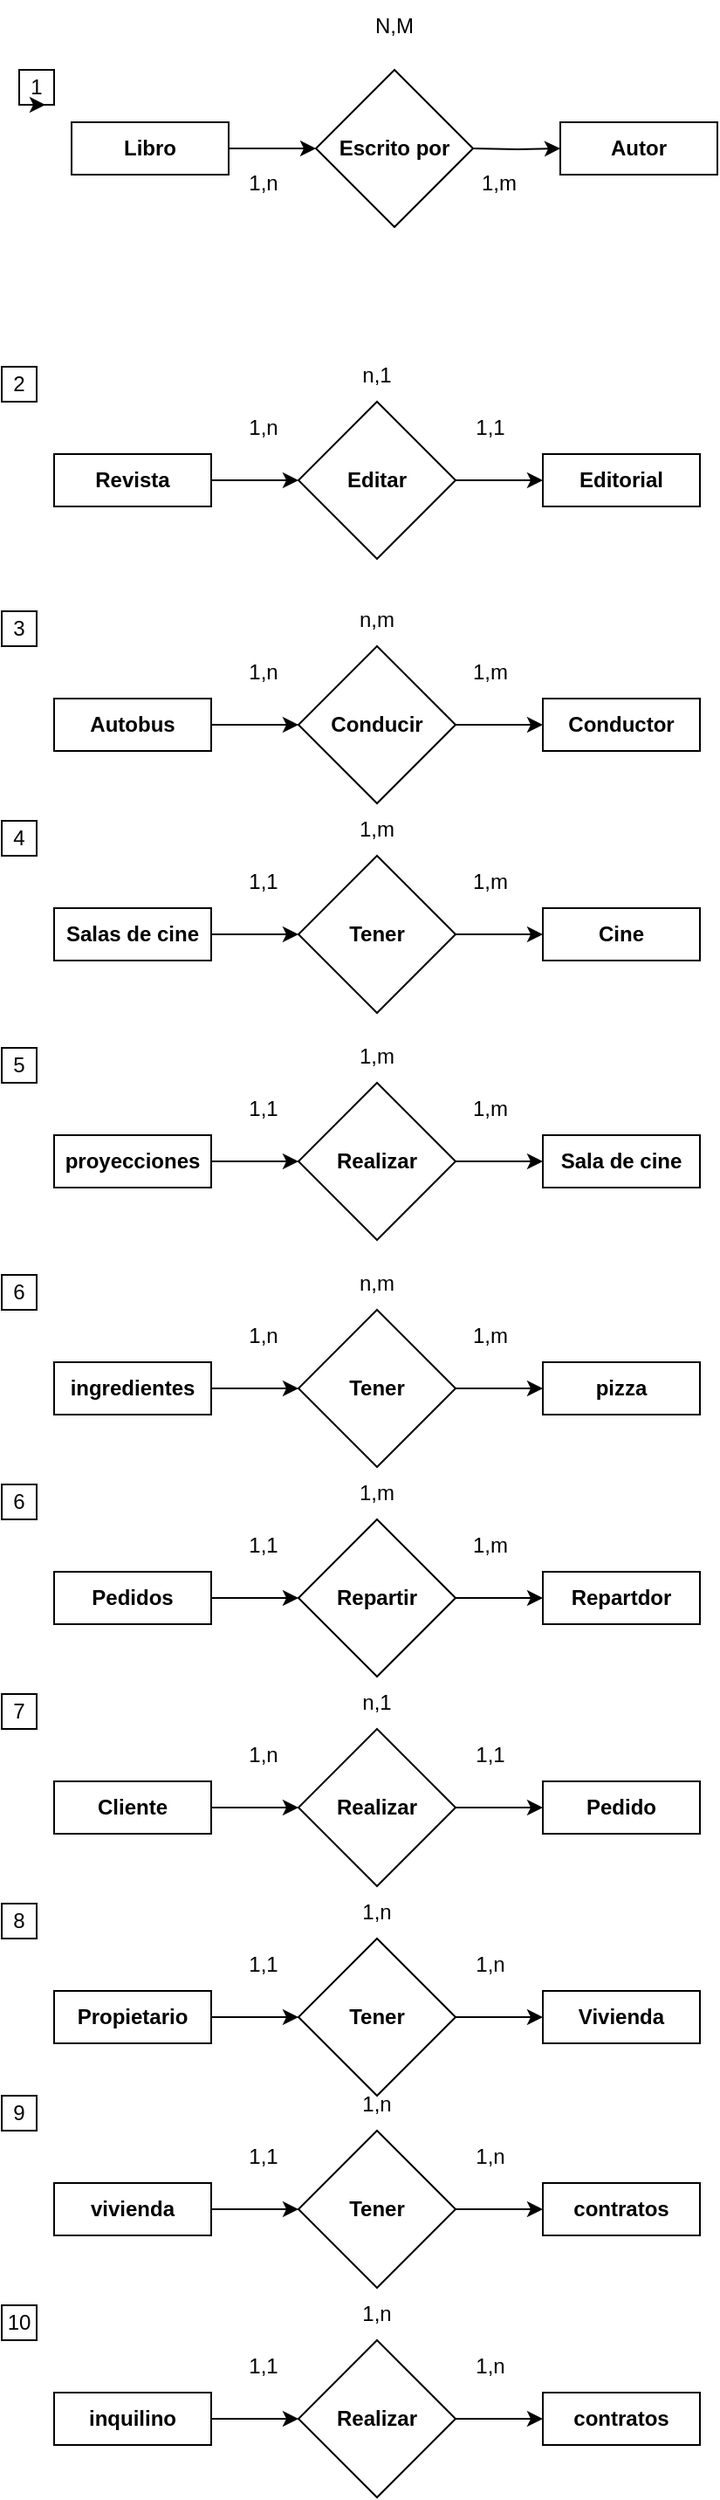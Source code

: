 <mxfile version="21.8.2" type="device">
  <diagram id="R2lEEEUBdFMjLlhIrx00" name="Page-1">
    <mxGraphModel dx="880" dy="1546" grid="1" gridSize="10" guides="1" tooltips="1" connect="1" arrows="1" fold="1" page="1" pageScale="1" pageWidth="850" pageHeight="1100" math="0" shadow="0" extFonts="Permanent Marker^https://fonts.googleapis.com/css?family=Permanent+Marker">
      <root>
        <mxCell id="0" />
        <mxCell id="1" parent="0" />
        <mxCell id="NXCyin19oetwv0ha5H-7-8" value="1" style="rounded=0;whiteSpace=wrap;html=1;" vertex="1" parent="1">
          <mxGeometry x="160" y="10" width="20" height="20" as="geometry" />
        </mxCell>
        <mxCell id="NXCyin19oetwv0ha5H-7-9" style="edgeStyle=orthogonalEdgeStyle;rounded=0;orthogonalLoop=1;jettySize=auto;html=1;exitX=0.5;exitY=1;exitDx=0;exitDy=0;entryX=0.75;entryY=1;entryDx=0;entryDy=0;" edge="1" parent="1" source="NXCyin19oetwv0ha5H-7-8" target="NXCyin19oetwv0ha5H-7-8">
          <mxGeometry relative="1" as="geometry" />
        </mxCell>
        <mxCell id="NXCyin19oetwv0ha5H-7-10" value="2" style="rounded=0;whiteSpace=wrap;html=1;" vertex="1" parent="1">
          <mxGeometry x="150" y="180" width="20" height="20" as="geometry" />
        </mxCell>
        <mxCell id="NXCyin19oetwv0ha5H-7-18" value="Libro" style="rounded=0;whiteSpace=wrap;html=1;align=center;fontStyle=1" vertex="1" parent="1">
          <mxGeometry x="190" y="40" width="90" height="30" as="geometry" />
        </mxCell>
        <mxCell id="NXCyin19oetwv0ha5H-7-19" value="Autor" style="rounded=0;whiteSpace=wrap;html=1;align=center;fontStyle=1" vertex="1" parent="1">
          <mxGeometry x="470" y="40" width="90" height="30" as="geometry" />
        </mxCell>
        <mxCell id="NXCyin19oetwv0ha5H-7-41" style="edgeStyle=orthogonalEdgeStyle;rounded=0;orthogonalLoop=1;jettySize=auto;html=1;exitX=1;exitY=0.5;exitDx=0;exitDy=0;entryX=0;entryY=0.5;entryDx=0;entryDy=0;" edge="1" parent="1" target="NXCyin19oetwv0ha5H-7-19">
          <mxGeometry relative="1" as="geometry">
            <mxPoint x="420" y="55" as="sourcePoint" />
          </mxGeometry>
        </mxCell>
        <mxCell id="NXCyin19oetwv0ha5H-7-20" value="Escrito por" style="rounded=0;whiteSpace=wrap;html=1;align=center;fontStyle=1;shape=rhombus;perimeter=rhombusPerimeter;" vertex="1" parent="1">
          <mxGeometry x="330" y="10" width="90" height="90" as="geometry" />
        </mxCell>
        <mxCell id="NXCyin19oetwv0ha5H-7-28" value="1,n" style="text;html=1;strokeColor=none;fillColor=none;align=center;verticalAlign=middle;whiteSpace=wrap;rounded=0;" vertex="1" parent="1">
          <mxGeometry x="270" y="60" width="60" height="30" as="geometry" />
        </mxCell>
        <mxCell id="NXCyin19oetwv0ha5H-7-29" value="1,m" style="text;html=1;strokeColor=none;fillColor=none;align=center;verticalAlign=middle;whiteSpace=wrap;rounded=0;" vertex="1" parent="1">
          <mxGeometry x="405" y="60" width="60" height="30" as="geometry" />
        </mxCell>
        <mxCell id="NXCyin19oetwv0ha5H-7-30" value="N,M" style="text;html=1;strokeColor=none;fillColor=none;align=center;verticalAlign=middle;whiteSpace=wrap;rounded=0;" vertex="1" parent="1">
          <mxGeometry x="345" y="-30" width="60" height="30" as="geometry" />
        </mxCell>
        <mxCell id="NXCyin19oetwv0ha5H-7-51" style="edgeStyle=orthogonalEdgeStyle;rounded=0;orthogonalLoop=1;jettySize=auto;html=1;exitX=1;exitY=0.5;exitDx=0;exitDy=0;entryX=0;entryY=0.5;entryDx=0;entryDy=0;" edge="1" parent="1" source="NXCyin19oetwv0ha5H-7-31" target="NXCyin19oetwv0ha5H-7-33">
          <mxGeometry relative="1" as="geometry" />
        </mxCell>
        <mxCell id="NXCyin19oetwv0ha5H-7-31" value="Revista" style="rounded=0;whiteSpace=wrap;html=1;align=center;fontStyle=1" vertex="1" parent="1">
          <mxGeometry x="180" y="230" width="90" height="30" as="geometry" />
        </mxCell>
        <mxCell id="NXCyin19oetwv0ha5H-7-32" value="Editorial" style="rounded=0;whiteSpace=wrap;html=1;align=center;fontStyle=1" vertex="1" parent="1">
          <mxGeometry x="460" y="230" width="90" height="30" as="geometry" />
        </mxCell>
        <mxCell id="NXCyin19oetwv0ha5H-7-52" style="edgeStyle=orthogonalEdgeStyle;rounded=0;orthogonalLoop=1;jettySize=auto;html=1;exitX=1;exitY=0.5;exitDx=0;exitDy=0;entryX=0;entryY=0.5;entryDx=0;entryDy=0;" edge="1" parent="1" source="NXCyin19oetwv0ha5H-7-33" target="NXCyin19oetwv0ha5H-7-32">
          <mxGeometry relative="1" as="geometry" />
        </mxCell>
        <mxCell id="NXCyin19oetwv0ha5H-7-33" value="Editar" style="rounded=0;whiteSpace=wrap;html=1;align=center;fontStyle=1;shape=rhombus;perimeter=rhombusPerimeter;" vertex="1" parent="1">
          <mxGeometry x="320" y="200" width="90" height="90" as="geometry" />
        </mxCell>
        <mxCell id="NXCyin19oetwv0ha5H-7-36" value="1,n" style="text;html=1;strokeColor=none;fillColor=none;align=center;verticalAlign=middle;whiteSpace=wrap;rounded=0;" vertex="1" parent="1">
          <mxGeometry x="270" y="200" width="60" height="30" as="geometry" />
        </mxCell>
        <mxCell id="NXCyin19oetwv0ha5H-7-37" value="1,1" style="text;html=1;strokeColor=none;fillColor=none;align=center;verticalAlign=middle;whiteSpace=wrap;rounded=0;" vertex="1" parent="1">
          <mxGeometry x="400" y="200" width="60" height="30" as="geometry" />
        </mxCell>
        <mxCell id="NXCyin19oetwv0ha5H-7-38" value="n,1" style="text;html=1;strokeColor=none;fillColor=none;align=center;verticalAlign=middle;whiteSpace=wrap;rounded=0;" vertex="1" parent="1">
          <mxGeometry x="335" y="170" width="60" height="30" as="geometry" />
        </mxCell>
        <mxCell id="NXCyin19oetwv0ha5H-7-39" value="" style="endArrow=classic;html=1;rounded=0;exitX=1;exitY=0.5;exitDx=0;exitDy=0;entryX=0;entryY=0.5;entryDx=0;entryDy=0;" edge="1" parent="1" source="NXCyin19oetwv0ha5H-7-18">
          <mxGeometry width="50" height="50" relative="1" as="geometry">
            <mxPoint x="420" y="270" as="sourcePoint" />
            <mxPoint x="330" y="55" as="targetPoint" />
          </mxGeometry>
        </mxCell>
        <mxCell id="NXCyin19oetwv0ha5H-7-42" value="3" style="rounded=0;whiteSpace=wrap;html=1;" vertex="1" parent="1">
          <mxGeometry x="150" y="320" width="20" height="20" as="geometry" />
        </mxCell>
        <mxCell id="NXCyin19oetwv0ha5H-7-53" style="edgeStyle=orthogonalEdgeStyle;rounded=0;orthogonalLoop=1;jettySize=auto;html=1;exitX=1;exitY=0.5;exitDx=0;exitDy=0;entryX=0;entryY=0.5;entryDx=0;entryDy=0;" edge="1" parent="1" source="NXCyin19oetwv0ha5H-7-43" target="NXCyin19oetwv0ha5H-7-45">
          <mxGeometry relative="1" as="geometry" />
        </mxCell>
        <mxCell id="NXCyin19oetwv0ha5H-7-43" value="Autobus" style="rounded=0;whiteSpace=wrap;html=1;align=center;fontStyle=1" vertex="1" parent="1">
          <mxGeometry x="180" y="370" width="90" height="30" as="geometry" />
        </mxCell>
        <mxCell id="NXCyin19oetwv0ha5H-7-44" value="Conductor" style="rounded=0;whiteSpace=wrap;html=1;align=center;fontStyle=1" vertex="1" parent="1">
          <mxGeometry x="460" y="370" width="90" height="30" as="geometry" />
        </mxCell>
        <mxCell id="NXCyin19oetwv0ha5H-7-54" style="edgeStyle=orthogonalEdgeStyle;rounded=0;orthogonalLoop=1;jettySize=auto;html=1;exitX=1;exitY=0.5;exitDx=0;exitDy=0;entryX=0;entryY=0.5;entryDx=0;entryDy=0;entryPerimeter=0;" edge="1" parent="1" source="NXCyin19oetwv0ha5H-7-45" target="NXCyin19oetwv0ha5H-7-44">
          <mxGeometry relative="1" as="geometry" />
        </mxCell>
        <mxCell id="NXCyin19oetwv0ha5H-7-45" value="Conducir" style="rounded=0;whiteSpace=wrap;html=1;align=center;fontStyle=1;shape=rhombus;perimeter=rhombusPerimeter;" vertex="1" parent="1">
          <mxGeometry x="320" y="340" width="90" height="90" as="geometry" />
        </mxCell>
        <mxCell id="NXCyin19oetwv0ha5H-7-48" value="1,n" style="text;html=1;strokeColor=none;fillColor=none;align=center;verticalAlign=middle;whiteSpace=wrap;rounded=0;" vertex="1" parent="1">
          <mxGeometry x="270" y="340" width="60" height="30" as="geometry" />
        </mxCell>
        <mxCell id="NXCyin19oetwv0ha5H-7-49" value="1,m" style="text;html=1;strokeColor=none;fillColor=none;align=center;verticalAlign=middle;whiteSpace=wrap;rounded=0;" vertex="1" parent="1">
          <mxGeometry x="400" y="340" width="60" height="30" as="geometry" />
        </mxCell>
        <mxCell id="NXCyin19oetwv0ha5H-7-50" value="n,m" style="text;html=1;strokeColor=none;fillColor=none;align=center;verticalAlign=middle;whiteSpace=wrap;rounded=0;" vertex="1" parent="1">
          <mxGeometry x="335" y="310" width="60" height="30" as="geometry" />
        </mxCell>
        <mxCell id="NXCyin19oetwv0ha5H-7-55" value="4" style="rounded=0;whiteSpace=wrap;html=1;" vertex="1" parent="1">
          <mxGeometry x="150" y="440" width="20" height="20" as="geometry" />
        </mxCell>
        <mxCell id="NXCyin19oetwv0ha5H-7-56" style="edgeStyle=orthogonalEdgeStyle;rounded=0;orthogonalLoop=1;jettySize=auto;html=1;exitX=1;exitY=0.5;exitDx=0;exitDy=0;entryX=0;entryY=0.5;entryDx=0;entryDy=0;" edge="1" parent="1" source="NXCyin19oetwv0ha5H-7-57" target="NXCyin19oetwv0ha5H-7-60">
          <mxGeometry relative="1" as="geometry" />
        </mxCell>
        <mxCell id="NXCyin19oetwv0ha5H-7-57" value="Salas de cine" style="rounded=0;whiteSpace=wrap;html=1;align=center;fontStyle=1" vertex="1" parent="1">
          <mxGeometry x="180" y="490" width="90" height="30" as="geometry" />
        </mxCell>
        <mxCell id="NXCyin19oetwv0ha5H-7-58" value="Cine" style="rounded=0;whiteSpace=wrap;html=1;align=center;fontStyle=1" vertex="1" parent="1">
          <mxGeometry x="460" y="490" width="90" height="30" as="geometry" />
        </mxCell>
        <mxCell id="NXCyin19oetwv0ha5H-7-59" style="edgeStyle=orthogonalEdgeStyle;rounded=0;orthogonalLoop=1;jettySize=auto;html=1;exitX=1;exitY=0.5;exitDx=0;exitDy=0;entryX=0;entryY=0.5;entryDx=0;entryDy=0;entryPerimeter=0;" edge="1" parent="1" source="NXCyin19oetwv0ha5H-7-60" target="NXCyin19oetwv0ha5H-7-58">
          <mxGeometry relative="1" as="geometry" />
        </mxCell>
        <mxCell id="NXCyin19oetwv0ha5H-7-60" value="Tener" style="rounded=0;whiteSpace=wrap;html=1;align=center;fontStyle=1;shape=rhombus;perimeter=rhombusPerimeter;" vertex="1" parent="1">
          <mxGeometry x="320" y="460" width="90" height="90" as="geometry" />
        </mxCell>
        <mxCell id="NXCyin19oetwv0ha5H-7-61" value="1,1" style="text;html=1;strokeColor=none;fillColor=none;align=center;verticalAlign=middle;whiteSpace=wrap;rounded=0;" vertex="1" parent="1">
          <mxGeometry x="270" y="460" width="60" height="30" as="geometry" />
        </mxCell>
        <mxCell id="NXCyin19oetwv0ha5H-7-62" value="1,m" style="text;html=1;strokeColor=none;fillColor=none;align=center;verticalAlign=middle;whiteSpace=wrap;rounded=0;" vertex="1" parent="1">
          <mxGeometry x="400" y="460" width="60" height="30" as="geometry" />
        </mxCell>
        <mxCell id="NXCyin19oetwv0ha5H-7-63" value="1,m" style="text;html=1;strokeColor=none;fillColor=none;align=center;verticalAlign=middle;whiteSpace=wrap;rounded=0;" vertex="1" parent="1">
          <mxGeometry x="335" y="430" width="60" height="30" as="geometry" />
        </mxCell>
        <mxCell id="NXCyin19oetwv0ha5H-7-65" value="5" style="rounded=0;whiteSpace=wrap;html=1;" vertex="1" parent="1">
          <mxGeometry x="150" y="570" width="20" height="20" as="geometry" />
        </mxCell>
        <mxCell id="NXCyin19oetwv0ha5H-7-66" style="edgeStyle=orthogonalEdgeStyle;rounded=0;orthogonalLoop=1;jettySize=auto;html=1;exitX=1;exitY=0.5;exitDx=0;exitDy=0;entryX=0;entryY=0.5;entryDx=0;entryDy=0;" edge="1" parent="1" source="NXCyin19oetwv0ha5H-7-67" target="NXCyin19oetwv0ha5H-7-70">
          <mxGeometry relative="1" as="geometry" />
        </mxCell>
        <mxCell id="NXCyin19oetwv0ha5H-7-67" value="proyecciones" style="rounded=0;whiteSpace=wrap;html=1;align=center;fontStyle=1" vertex="1" parent="1">
          <mxGeometry x="180" y="620" width="90" height="30" as="geometry" />
        </mxCell>
        <mxCell id="NXCyin19oetwv0ha5H-7-68" value="Sala de cine" style="rounded=0;whiteSpace=wrap;html=1;align=center;fontStyle=1" vertex="1" parent="1">
          <mxGeometry x="460" y="620" width="90" height="30" as="geometry" />
        </mxCell>
        <mxCell id="NXCyin19oetwv0ha5H-7-69" style="edgeStyle=orthogonalEdgeStyle;rounded=0;orthogonalLoop=1;jettySize=auto;html=1;exitX=1;exitY=0.5;exitDx=0;exitDy=0;entryX=0;entryY=0.5;entryDx=0;entryDy=0;entryPerimeter=0;" edge="1" parent="1" source="NXCyin19oetwv0ha5H-7-70" target="NXCyin19oetwv0ha5H-7-68">
          <mxGeometry relative="1" as="geometry" />
        </mxCell>
        <mxCell id="NXCyin19oetwv0ha5H-7-70" value="Realizar" style="rounded=0;whiteSpace=wrap;html=1;align=center;fontStyle=1;shape=rhombus;perimeter=rhombusPerimeter;" vertex="1" parent="1">
          <mxGeometry x="320" y="590" width="90" height="90" as="geometry" />
        </mxCell>
        <mxCell id="NXCyin19oetwv0ha5H-7-71" value="1,1" style="text;html=1;strokeColor=none;fillColor=none;align=center;verticalAlign=middle;whiteSpace=wrap;rounded=0;" vertex="1" parent="1">
          <mxGeometry x="270" y="590" width="60" height="30" as="geometry" />
        </mxCell>
        <mxCell id="NXCyin19oetwv0ha5H-7-72" value="1,m" style="text;html=1;strokeColor=none;fillColor=none;align=center;verticalAlign=middle;whiteSpace=wrap;rounded=0;" vertex="1" parent="1">
          <mxGeometry x="400" y="590" width="60" height="30" as="geometry" />
        </mxCell>
        <mxCell id="NXCyin19oetwv0ha5H-7-73" value="1,m" style="text;html=1;strokeColor=none;fillColor=none;align=center;verticalAlign=middle;whiteSpace=wrap;rounded=0;" vertex="1" parent="1">
          <mxGeometry x="335" y="560" width="60" height="30" as="geometry" />
        </mxCell>
        <mxCell id="NXCyin19oetwv0ha5H-7-74" value="6" style="rounded=0;whiteSpace=wrap;html=1;" vertex="1" parent="1">
          <mxGeometry x="150" y="700" width="20" height="20" as="geometry" />
        </mxCell>
        <mxCell id="NXCyin19oetwv0ha5H-7-75" style="edgeStyle=orthogonalEdgeStyle;rounded=0;orthogonalLoop=1;jettySize=auto;html=1;exitX=1;exitY=0.5;exitDx=0;exitDy=0;entryX=0;entryY=0.5;entryDx=0;entryDy=0;" edge="1" parent="1" source="NXCyin19oetwv0ha5H-7-76" target="NXCyin19oetwv0ha5H-7-79">
          <mxGeometry relative="1" as="geometry" />
        </mxCell>
        <mxCell id="NXCyin19oetwv0ha5H-7-76" value="ingredientes" style="rounded=0;whiteSpace=wrap;html=1;align=center;fontStyle=1" vertex="1" parent="1">
          <mxGeometry x="180" y="750" width="90" height="30" as="geometry" />
        </mxCell>
        <mxCell id="NXCyin19oetwv0ha5H-7-77" value="pizza" style="rounded=0;whiteSpace=wrap;html=1;align=center;fontStyle=1" vertex="1" parent="1">
          <mxGeometry x="460" y="750" width="90" height="30" as="geometry" />
        </mxCell>
        <mxCell id="NXCyin19oetwv0ha5H-7-78" style="edgeStyle=orthogonalEdgeStyle;rounded=0;orthogonalLoop=1;jettySize=auto;html=1;exitX=1;exitY=0.5;exitDx=0;exitDy=0;entryX=0;entryY=0.5;entryDx=0;entryDy=0;entryPerimeter=0;" edge="1" parent="1" source="NXCyin19oetwv0ha5H-7-79" target="NXCyin19oetwv0ha5H-7-77">
          <mxGeometry relative="1" as="geometry" />
        </mxCell>
        <mxCell id="NXCyin19oetwv0ha5H-7-79" value="Tener" style="rounded=0;whiteSpace=wrap;html=1;align=center;fontStyle=1;shape=rhombus;perimeter=rhombusPerimeter;" vertex="1" parent="1">
          <mxGeometry x="320" y="720" width="90" height="90" as="geometry" />
        </mxCell>
        <mxCell id="NXCyin19oetwv0ha5H-7-80" value="1,n" style="text;html=1;strokeColor=none;fillColor=none;align=center;verticalAlign=middle;whiteSpace=wrap;rounded=0;" vertex="1" parent="1">
          <mxGeometry x="270" y="720" width="60" height="30" as="geometry" />
        </mxCell>
        <mxCell id="NXCyin19oetwv0ha5H-7-81" value="1,m" style="text;html=1;strokeColor=none;fillColor=none;align=center;verticalAlign=middle;whiteSpace=wrap;rounded=0;" vertex="1" parent="1">
          <mxGeometry x="400" y="720" width="60" height="30" as="geometry" />
        </mxCell>
        <mxCell id="NXCyin19oetwv0ha5H-7-82" value="n,m" style="text;html=1;strokeColor=none;fillColor=none;align=center;verticalAlign=middle;whiteSpace=wrap;rounded=0;" vertex="1" parent="1">
          <mxGeometry x="335" y="690" width="60" height="30" as="geometry" />
        </mxCell>
        <mxCell id="NXCyin19oetwv0ha5H-7-83" value="6" style="rounded=0;whiteSpace=wrap;html=1;" vertex="1" parent="1">
          <mxGeometry x="150" y="820" width="20" height="20" as="geometry" />
        </mxCell>
        <mxCell id="NXCyin19oetwv0ha5H-7-84" style="edgeStyle=orthogonalEdgeStyle;rounded=0;orthogonalLoop=1;jettySize=auto;html=1;exitX=1;exitY=0.5;exitDx=0;exitDy=0;entryX=0;entryY=0.5;entryDx=0;entryDy=0;" edge="1" parent="1" source="NXCyin19oetwv0ha5H-7-85" target="NXCyin19oetwv0ha5H-7-88">
          <mxGeometry relative="1" as="geometry" />
        </mxCell>
        <mxCell id="NXCyin19oetwv0ha5H-7-85" value="Pedidos" style="rounded=0;whiteSpace=wrap;html=1;align=center;fontStyle=1" vertex="1" parent="1">
          <mxGeometry x="180" y="870" width="90" height="30" as="geometry" />
        </mxCell>
        <mxCell id="NXCyin19oetwv0ha5H-7-86" value="Repartdor" style="rounded=0;whiteSpace=wrap;html=1;align=center;fontStyle=1" vertex="1" parent="1">
          <mxGeometry x="460" y="870" width="90" height="30" as="geometry" />
        </mxCell>
        <mxCell id="NXCyin19oetwv0ha5H-7-87" style="edgeStyle=orthogonalEdgeStyle;rounded=0;orthogonalLoop=1;jettySize=auto;html=1;exitX=1;exitY=0.5;exitDx=0;exitDy=0;entryX=0;entryY=0.5;entryDx=0;entryDy=0;entryPerimeter=0;" edge="1" parent="1" source="NXCyin19oetwv0ha5H-7-88" target="NXCyin19oetwv0ha5H-7-86">
          <mxGeometry relative="1" as="geometry" />
        </mxCell>
        <mxCell id="NXCyin19oetwv0ha5H-7-88" value="Repartir" style="rounded=0;whiteSpace=wrap;html=1;align=center;fontStyle=1;shape=rhombus;perimeter=rhombusPerimeter;" vertex="1" parent="1">
          <mxGeometry x="320" y="840" width="90" height="90" as="geometry" />
        </mxCell>
        <mxCell id="NXCyin19oetwv0ha5H-7-89" value="1,1" style="text;html=1;strokeColor=none;fillColor=none;align=center;verticalAlign=middle;whiteSpace=wrap;rounded=0;" vertex="1" parent="1">
          <mxGeometry x="270" y="840" width="60" height="30" as="geometry" />
        </mxCell>
        <mxCell id="NXCyin19oetwv0ha5H-7-90" value="1,m" style="text;html=1;strokeColor=none;fillColor=none;align=center;verticalAlign=middle;whiteSpace=wrap;rounded=0;" vertex="1" parent="1">
          <mxGeometry x="400" y="840" width="60" height="30" as="geometry" />
        </mxCell>
        <mxCell id="NXCyin19oetwv0ha5H-7-91" value="1,m" style="text;html=1;strokeColor=none;fillColor=none;align=center;verticalAlign=middle;whiteSpace=wrap;rounded=0;" vertex="1" parent="1">
          <mxGeometry x="335" y="810" width="60" height="30" as="geometry" />
        </mxCell>
        <mxCell id="NXCyin19oetwv0ha5H-7-92" value="7" style="rounded=0;whiteSpace=wrap;html=1;" vertex="1" parent="1">
          <mxGeometry x="150" y="940" width="20" height="20" as="geometry" />
        </mxCell>
        <mxCell id="NXCyin19oetwv0ha5H-7-93" style="edgeStyle=orthogonalEdgeStyle;rounded=0;orthogonalLoop=1;jettySize=auto;html=1;exitX=1;exitY=0.5;exitDx=0;exitDy=0;entryX=0;entryY=0.5;entryDx=0;entryDy=0;" edge="1" parent="1" source="NXCyin19oetwv0ha5H-7-94" target="NXCyin19oetwv0ha5H-7-97">
          <mxGeometry relative="1" as="geometry" />
        </mxCell>
        <mxCell id="NXCyin19oetwv0ha5H-7-94" value="Cliente" style="rounded=0;whiteSpace=wrap;html=1;align=center;fontStyle=1" vertex="1" parent="1">
          <mxGeometry x="180" y="990" width="90" height="30" as="geometry" />
        </mxCell>
        <mxCell id="NXCyin19oetwv0ha5H-7-95" value="Pedido" style="rounded=0;whiteSpace=wrap;html=1;align=center;fontStyle=1" vertex="1" parent="1">
          <mxGeometry x="460" y="990" width="90" height="30" as="geometry" />
        </mxCell>
        <mxCell id="NXCyin19oetwv0ha5H-7-96" style="edgeStyle=orthogonalEdgeStyle;rounded=0;orthogonalLoop=1;jettySize=auto;html=1;exitX=1;exitY=0.5;exitDx=0;exitDy=0;entryX=0;entryY=0.5;entryDx=0;entryDy=0;entryPerimeter=0;" edge="1" parent="1" source="NXCyin19oetwv0ha5H-7-97" target="NXCyin19oetwv0ha5H-7-95">
          <mxGeometry relative="1" as="geometry" />
        </mxCell>
        <mxCell id="NXCyin19oetwv0ha5H-7-97" value="Realizar" style="rounded=0;whiteSpace=wrap;html=1;align=center;fontStyle=1;shape=rhombus;perimeter=rhombusPerimeter;" vertex="1" parent="1">
          <mxGeometry x="320" y="960" width="90" height="90" as="geometry" />
        </mxCell>
        <mxCell id="NXCyin19oetwv0ha5H-7-98" value="1,n" style="text;html=1;strokeColor=none;fillColor=none;align=center;verticalAlign=middle;whiteSpace=wrap;rounded=0;" vertex="1" parent="1">
          <mxGeometry x="270" y="960" width="60" height="30" as="geometry" />
        </mxCell>
        <mxCell id="NXCyin19oetwv0ha5H-7-99" value="1,1" style="text;html=1;strokeColor=none;fillColor=none;align=center;verticalAlign=middle;whiteSpace=wrap;rounded=0;" vertex="1" parent="1">
          <mxGeometry x="400" y="960" width="60" height="30" as="geometry" />
        </mxCell>
        <mxCell id="NXCyin19oetwv0ha5H-7-100" value="n,1" style="text;html=1;strokeColor=none;fillColor=none;align=center;verticalAlign=middle;whiteSpace=wrap;rounded=0;" vertex="1" parent="1">
          <mxGeometry x="335" y="930" width="60" height="30" as="geometry" />
        </mxCell>
        <mxCell id="NXCyin19oetwv0ha5H-7-101" value="8" style="rounded=0;whiteSpace=wrap;html=1;" vertex="1" parent="1">
          <mxGeometry x="150" y="1060" width="20" height="20" as="geometry" />
        </mxCell>
        <mxCell id="NXCyin19oetwv0ha5H-7-102" style="edgeStyle=orthogonalEdgeStyle;rounded=0;orthogonalLoop=1;jettySize=auto;html=1;exitX=1;exitY=0.5;exitDx=0;exitDy=0;entryX=0;entryY=0.5;entryDx=0;entryDy=0;" edge="1" parent="1" source="NXCyin19oetwv0ha5H-7-103" target="NXCyin19oetwv0ha5H-7-106">
          <mxGeometry relative="1" as="geometry" />
        </mxCell>
        <mxCell id="NXCyin19oetwv0ha5H-7-103" value="Propietario" style="rounded=0;whiteSpace=wrap;html=1;align=center;fontStyle=1" vertex="1" parent="1">
          <mxGeometry x="180" y="1110" width="90" height="30" as="geometry" />
        </mxCell>
        <mxCell id="NXCyin19oetwv0ha5H-7-104" value="Vivienda" style="rounded=0;whiteSpace=wrap;html=1;align=center;fontStyle=1" vertex="1" parent="1">
          <mxGeometry x="460" y="1110" width="90" height="30" as="geometry" />
        </mxCell>
        <mxCell id="NXCyin19oetwv0ha5H-7-105" style="edgeStyle=orthogonalEdgeStyle;rounded=0;orthogonalLoop=1;jettySize=auto;html=1;exitX=1;exitY=0.5;exitDx=0;exitDy=0;entryX=0;entryY=0.5;entryDx=0;entryDy=0;entryPerimeter=0;" edge="1" parent="1" source="NXCyin19oetwv0ha5H-7-106" target="NXCyin19oetwv0ha5H-7-104">
          <mxGeometry relative="1" as="geometry" />
        </mxCell>
        <mxCell id="NXCyin19oetwv0ha5H-7-106" value="Tener" style="rounded=0;whiteSpace=wrap;html=1;align=center;fontStyle=1;shape=rhombus;perimeter=rhombusPerimeter;" vertex="1" parent="1">
          <mxGeometry x="320" y="1080" width="90" height="90" as="geometry" />
        </mxCell>
        <mxCell id="NXCyin19oetwv0ha5H-7-107" value="1,n" style="text;html=1;strokeColor=none;fillColor=none;align=center;verticalAlign=middle;whiteSpace=wrap;rounded=0;" vertex="1" parent="1">
          <mxGeometry x="400" y="1080" width="60" height="30" as="geometry" />
        </mxCell>
        <mxCell id="NXCyin19oetwv0ha5H-7-108" value="1,1" style="text;html=1;strokeColor=none;fillColor=none;align=center;verticalAlign=middle;whiteSpace=wrap;rounded=0;" vertex="1" parent="1">
          <mxGeometry x="270" y="1080" width="60" height="30" as="geometry" />
        </mxCell>
        <mxCell id="NXCyin19oetwv0ha5H-7-109" value="1,n" style="text;html=1;strokeColor=none;fillColor=none;align=center;verticalAlign=middle;whiteSpace=wrap;rounded=0;" vertex="1" parent="1">
          <mxGeometry x="335" y="1050" width="60" height="30" as="geometry" />
        </mxCell>
        <mxCell id="NXCyin19oetwv0ha5H-7-110" value="9" style="rounded=0;whiteSpace=wrap;html=1;" vertex="1" parent="1">
          <mxGeometry x="150" y="1170" width="20" height="20" as="geometry" />
        </mxCell>
        <mxCell id="NXCyin19oetwv0ha5H-7-111" style="edgeStyle=orthogonalEdgeStyle;rounded=0;orthogonalLoop=1;jettySize=auto;html=1;exitX=1;exitY=0.5;exitDx=0;exitDy=0;entryX=0;entryY=0.5;entryDx=0;entryDy=0;" edge="1" parent="1" source="NXCyin19oetwv0ha5H-7-112" target="NXCyin19oetwv0ha5H-7-115">
          <mxGeometry relative="1" as="geometry" />
        </mxCell>
        <mxCell id="NXCyin19oetwv0ha5H-7-112" value="vivienda" style="rounded=0;whiteSpace=wrap;html=1;align=center;fontStyle=1" vertex="1" parent="1">
          <mxGeometry x="180" y="1220" width="90" height="30" as="geometry" />
        </mxCell>
        <mxCell id="NXCyin19oetwv0ha5H-7-113" value="contratos" style="rounded=0;whiteSpace=wrap;html=1;align=center;fontStyle=1" vertex="1" parent="1">
          <mxGeometry x="460" y="1220" width="90" height="30" as="geometry" />
        </mxCell>
        <mxCell id="NXCyin19oetwv0ha5H-7-114" style="edgeStyle=orthogonalEdgeStyle;rounded=0;orthogonalLoop=1;jettySize=auto;html=1;exitX=1;exitY=0.5;exitDx=0;exitDy=0;entryX=0;entryY=0.5;entryDx=0;entryDy=0;entryPerimeter=0;" edge="1" parent="1" source="NXCyin19oetwv0ha5H-7-115" target="NXCyin19oetwv0ha5H-7-113">
          <mxGeometry relative="1" as="geometry" />
        </mxCell>
        <mxCell id="NXCyin19oetwv0ha5H-7-115" value="Tener" style="rounded=0;whiteSpace=wrap;html=1;align=center;fontStyle=1;shape=rhombus;perimeter=rhombusPerimeter;" vertex="1" parent="1">
          <mxGeometry x="320" y="1190" width="90" height="90" as="geometry" />
        </mxCell>
        <mxCell id="NXCyin19oetwv0ha5H-7-116" value="1,n" style="text;html=1;strokeColor=none;fillColor=none;align=center;verticalAlign=middle;whiteSpace=wrap;rounded=0;" vertex="1" parent="1">
          <mxGeometry x="400" y="1190" width="60" height="30" as="geometry" />
        </mxCell>
        <mxCell id="NXCyin19oetwv0ha5H-7-117" value="1,1" style="text;html=1;strokeColor=none;fillColor=none;align=center;verticalAlign=middle;whiteSpace=wrap;rounded=0;" vertex="1" parent="1">
          <mxGeometry x="270" y="1190" width="60" height="30" as="geometry" />
        </mxCell>
        <mxCell id="NXCyin19oetwv0ha5H-7-118" value="1,n" style="text;html=1;strokeColor=none;fillColor=none;align=center;verticalAlign=middle;whiteSpace=wrap;rounded=0;" vertex="1" parent="1">
          <mxGeometry x="335" y="1160" width="60" height="30" as="geometry" />
        </mxCell>
        <mxCell id="NXCyin19oetwv0ha5H-7-128" value="10" style="rounded=0;whiteSpace=wrap;html=1;" vertex="1" parent="1">
          <mxGeometry x="150" y="1290" width="20" height="20" as="geometry" />
        </mxCell>
        <mxCell id="NXCyin19oetwv0ha5H-7-129" style="edgeStyle=orthogonalEdgeStyle;rounded=0;orthogonalLoop=1;jettySize=auto;html=1;exitX=1;exitY=0.5;exitDx=0;exitDy=0;entryX=0;entryY=0.5;entryDx=0;entryDy=0;" edge="1" parent="1" source="NXCyin19oetwv0ha5H-7-130" target="NXCyin19oetwv0ha5H-7-133">
          <mxGeometry relative="1" as="geometry" />
        </mxCell>
        <mxCell id="NXCyin19oetwv0ha5H-7-130" value="inquilino" style="rounded=0;whiteSpace=wrap;html=1;align=center;fontStyle=1" vertex="1" parent="1">
          <mxGeometry x="180" y="1340" width="90" height="30" as="geometry" />
        </mxCell>
        <mxCell id="NXCyin19oetwv0ha5H-7-131" value="contratos" style="rounded=0;whiteSpace=wrap;html=1;align=center;fontStyle=1" vertex="1" parent="1">
          <mxGeometry x="460" y="1340" width="90" height="30" as="geometry" />
        </mxCell>
        <mxCell id="NXCyin19oetwv0ha5H-7-132" style="edgeStyle=orthogonalEdgeStyle;rounded=0;orthogonalLoop=1;jettySize=auto;html=1;exitX=1;exitY=0.5;exitDx=0;exitDy=0;entryX=0;entryY=0.5;entryDx=0;entryDy=0;entryPerimeter=0;" edge="1" parent="1" source="NXCyin19oetwv0ha5H-7-133" target="NXCyin19oetwv0ha5H-7-131">
          <mxGeometry relative="1" as="geometry" />
        </mxCell>
        <mxCell id="NXCyin19oetwv0ha5H-7-133" value="Realizar" style="rounded=0;whiteSpace=wrap;html=1;align=center;fontStyle=1;shape=rhombus;perimeter=rhombusPerimeter;" vertex="1" parent="1">
          <mxGeometry x="320" y="1310" width="90" height="90" as="geometry" />
        </mxCell>
        <mxCell id="NXCyin19oetwv0ha5H-7-134" value="1,n" style="text;html=1;strokeColor=none;fillColor=none;align=center;verticalAlign=middle;whiteSpace=wrap;rounded=0;" vertex="1" parent="1">
          <mxGeometry x="400" y="1310" width="60" height="30" as="geometry" />
        </mxCell>
        <mxCell id="NXCyin19oetwv0ha5H-7-135" value="1,1" style="text;html=1;strokeColor=none;fillColor=none;align=center;verticalAlign=middle;whiteSpace=wrap;rounded=0;" vertex="1" parent="1">
          <mxGeometry x="270" y="1310" width="60" height="30" as="geometry" />
        </mxCell>
        <mxCell id="NXCyin19oetwv0ha5H-7-136" value="1,n" style="text;html=1;strokeColor=none;fillColor=none;align=center;verticalAlign=middle;whiteSpace=wrap;rounded=0;" vertex="1" parent="1">
          <mxGeometry x="335" y="1280" width="60" height="30" as="geometry" />
        </mxCell>
      </root>
    </mxGraphModel>
  </diagram>
</mxfile>
